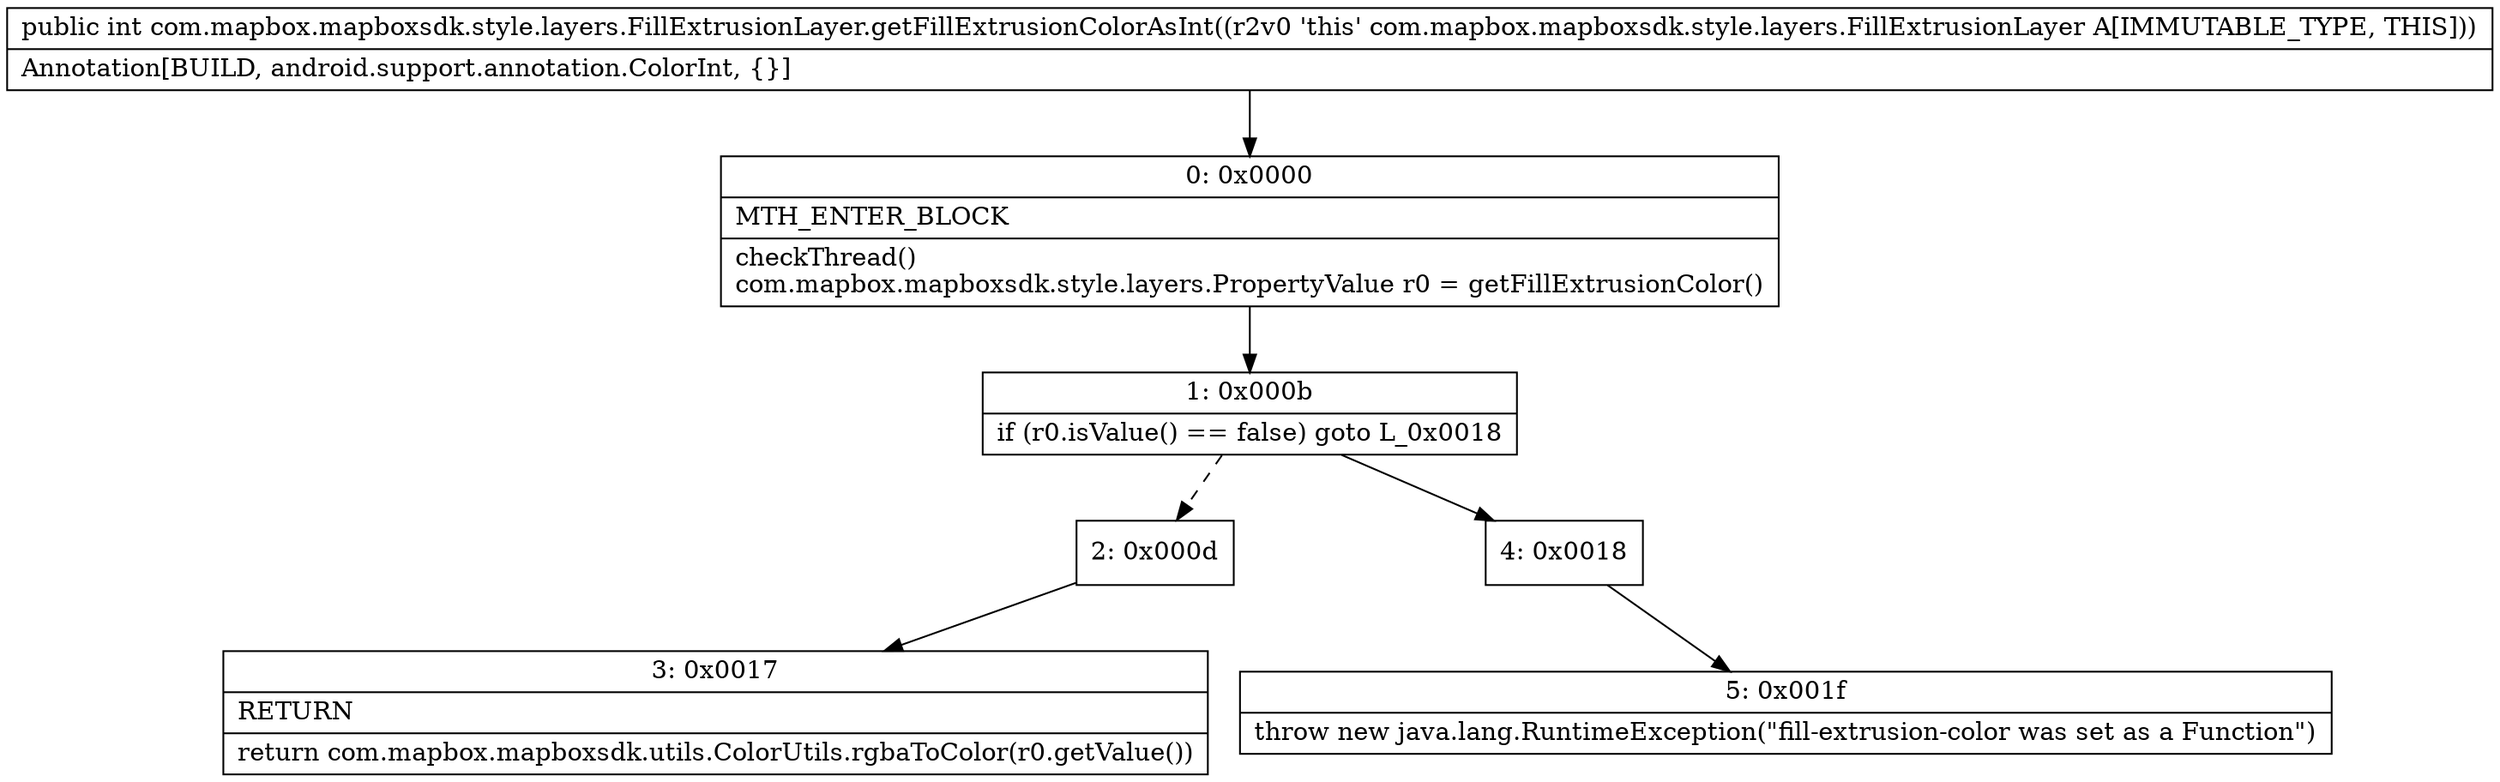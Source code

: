 digraph "CFG forcom.mapbox.mapboxsdk.style.layers.FillExtrusionLayer.getFillExtrusionColorAsInt()I" {
Node_0 [shape=record,label="{0\:\ 0x0000|MTH_ENTER_BLOCK\l|checkThread()\lcom.mapbox.mapboxsdk.style.layers.PropertyValue r0 = getFillExtrusionColor()\l}"];
Node_1 [shape=record,label="{1\:\ 0x000b|if (r0.isValue() == false) goto L_0x0018\l}"];
Node_2 [shape=record,label="{2\:\ 0x000d}"];
Node_3 [shape=record,label="{3\:\ 0x0017|RETURN\l|return com.mapbox.mapboxsdk.utils.ColorUtils.rgbaToColor(r0.getValue())\l}"];
Node_4 [shape=record,label="{4\:\ 0x0018}"];
Node_5 [shape=record,label="{5\:\ 0x001f|throw new java.lang.RuntimeException(\"fill\-extrusion\-color was set as a Function\")\l}"];
MethodNode[shape=record,label="{public int com.mapbox.mapboxsdk.style.layers.FillExtrusionLayer.getFillExtrusionColorAsInt((r2v0 'this' com.mapbox.mapboxsdk.style.layers.FillExtrusionLayer A[IMMUTABLE_TYPE, THIS]))  | Annotation[BUILD, android.support.annotation.ColorInt, \{\}]\l}"];
MethodNode -> Node_0;
Node_0 -> Node_1;
Node_1 -> Node_2[style=dashed];
Node_1 -> Node_4;
Node_2 -> Node_3;
Node_4 -> Node_5;
}

